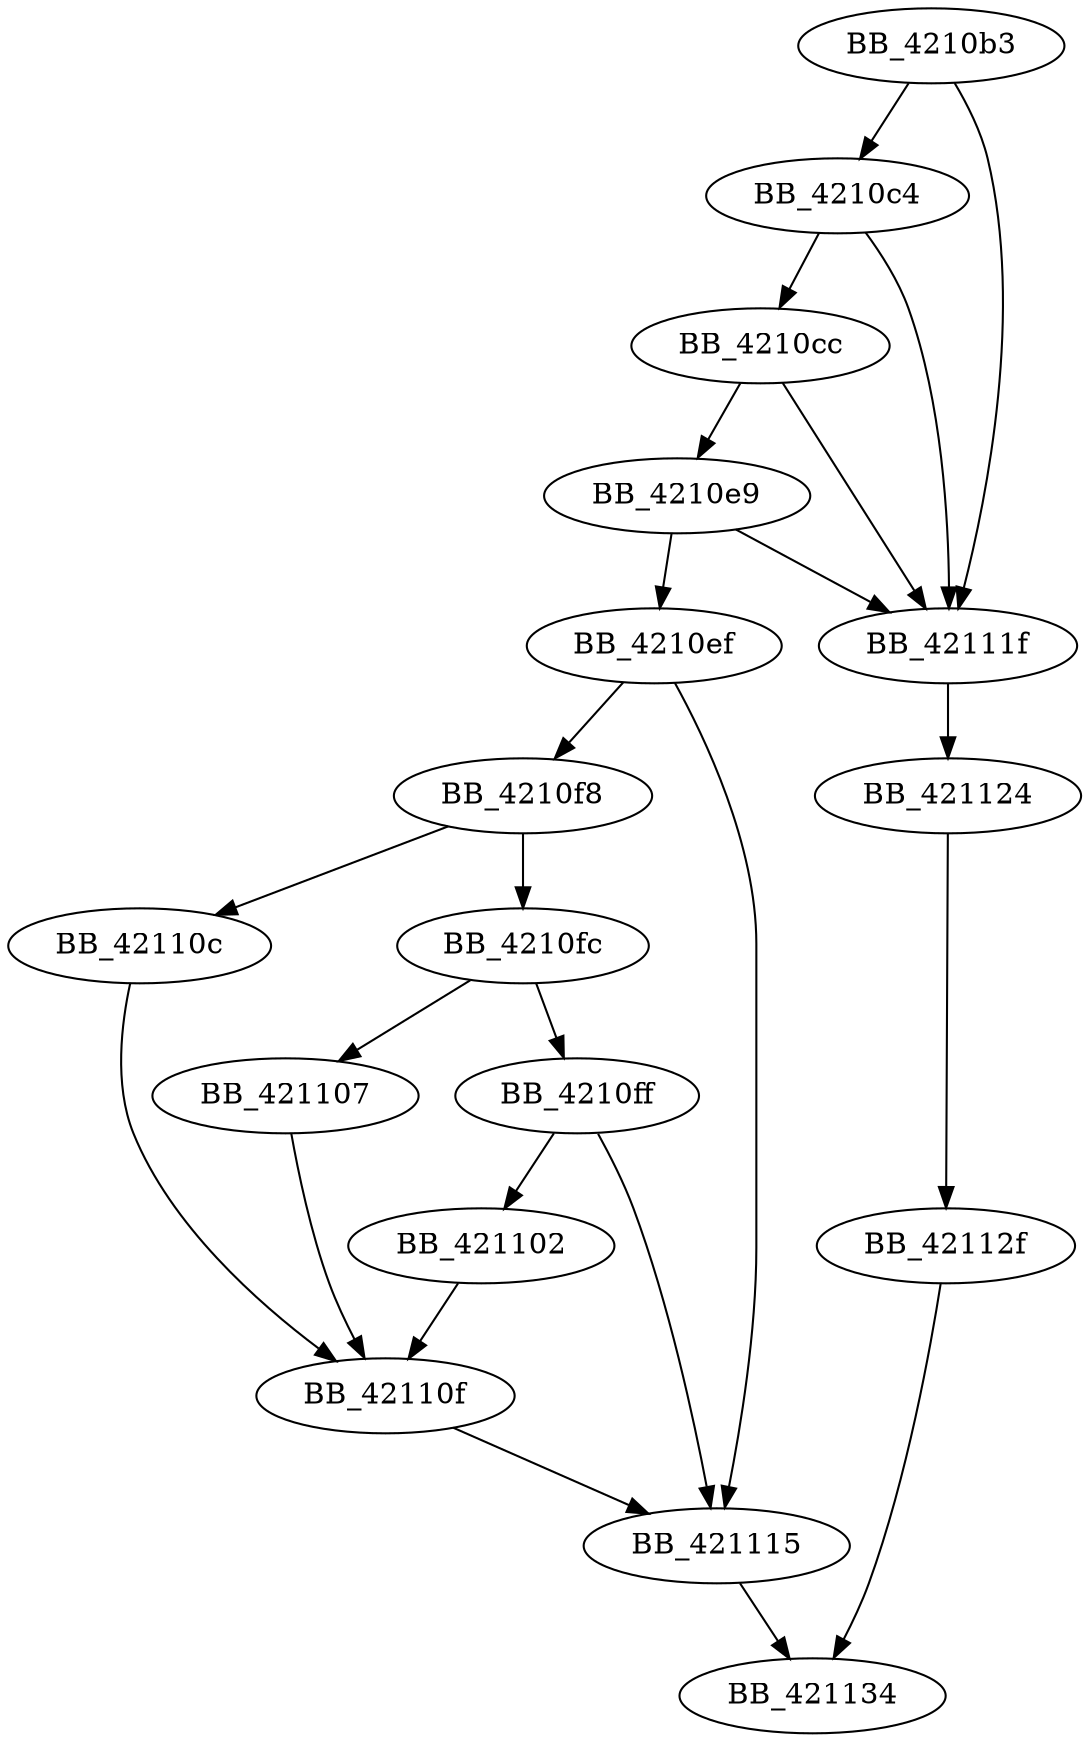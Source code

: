 DiGraph __free_osfhnd{
BB_4210b3->BB_4210c4
BB_4210b3->BB_42111f
BB_4210c4->BB_4210cc
BB_4210c4->BB_42111f
BB_4210cc->BB_4210e9
BB_4210cc->BB_42111f
BB_4210e9->BB_4210ef
BB_4210e9->BB_42111f
BB_4210ef->BB_4210f8
BB_4210ef->BB_421115
BB_4210f8->BB_4210fc
BB_4210f8->BB_42110c
BB_4210fc->BB_4210ff
BB_4210fc->BB_421107
BB_4210ff->BB_421102
BB_4210ff->BB_421115
BB_421102->BB_42110f
BB_421107->BB_42110f
BB_42110c->BB_42110f
BB_42110f->BB_421115
BB_421115->BB_421134
BB_42111f->BB_421124
BB_421124->BB_42112f
BB_42112f->BB_421134
}
